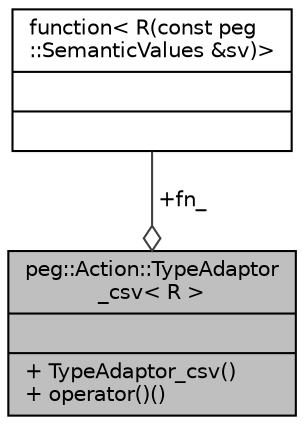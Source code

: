 digraph "peg::Action::TypeAdaptor_csv&lt; R &gt;"
{
 // LATEX_PDF_SIZE
  edge [fontname="Helvetica",fontsize="10",labelfontname="Helvetica",labelfontsize="10"];
  node [fontname="Helvetica",fontsize="10",shape=record];
  Node1 [label="{peg::Action::TypeAdaptor\l_csv\< R \>\n||+ TypeAdaptor_csv()\l+ operator()()\l}",height=0.2,width=0.4,color="black", fillcolor="grey75", style="filled", fontcolor="black",tooltip=" "];
  Node2 -> Node1 [color="grey25",fontsize="10",style="solid",label=" +fn_" ,arrowhead="odiamond",fontname="Helvetica"];
  Node2 [label="{function\< R(const peg\l::SemanticValues &sv)\>\n||}",height=0.2,width=0.4,color="black", fillcolor="white", style="filled",tooltip=" "];
}
